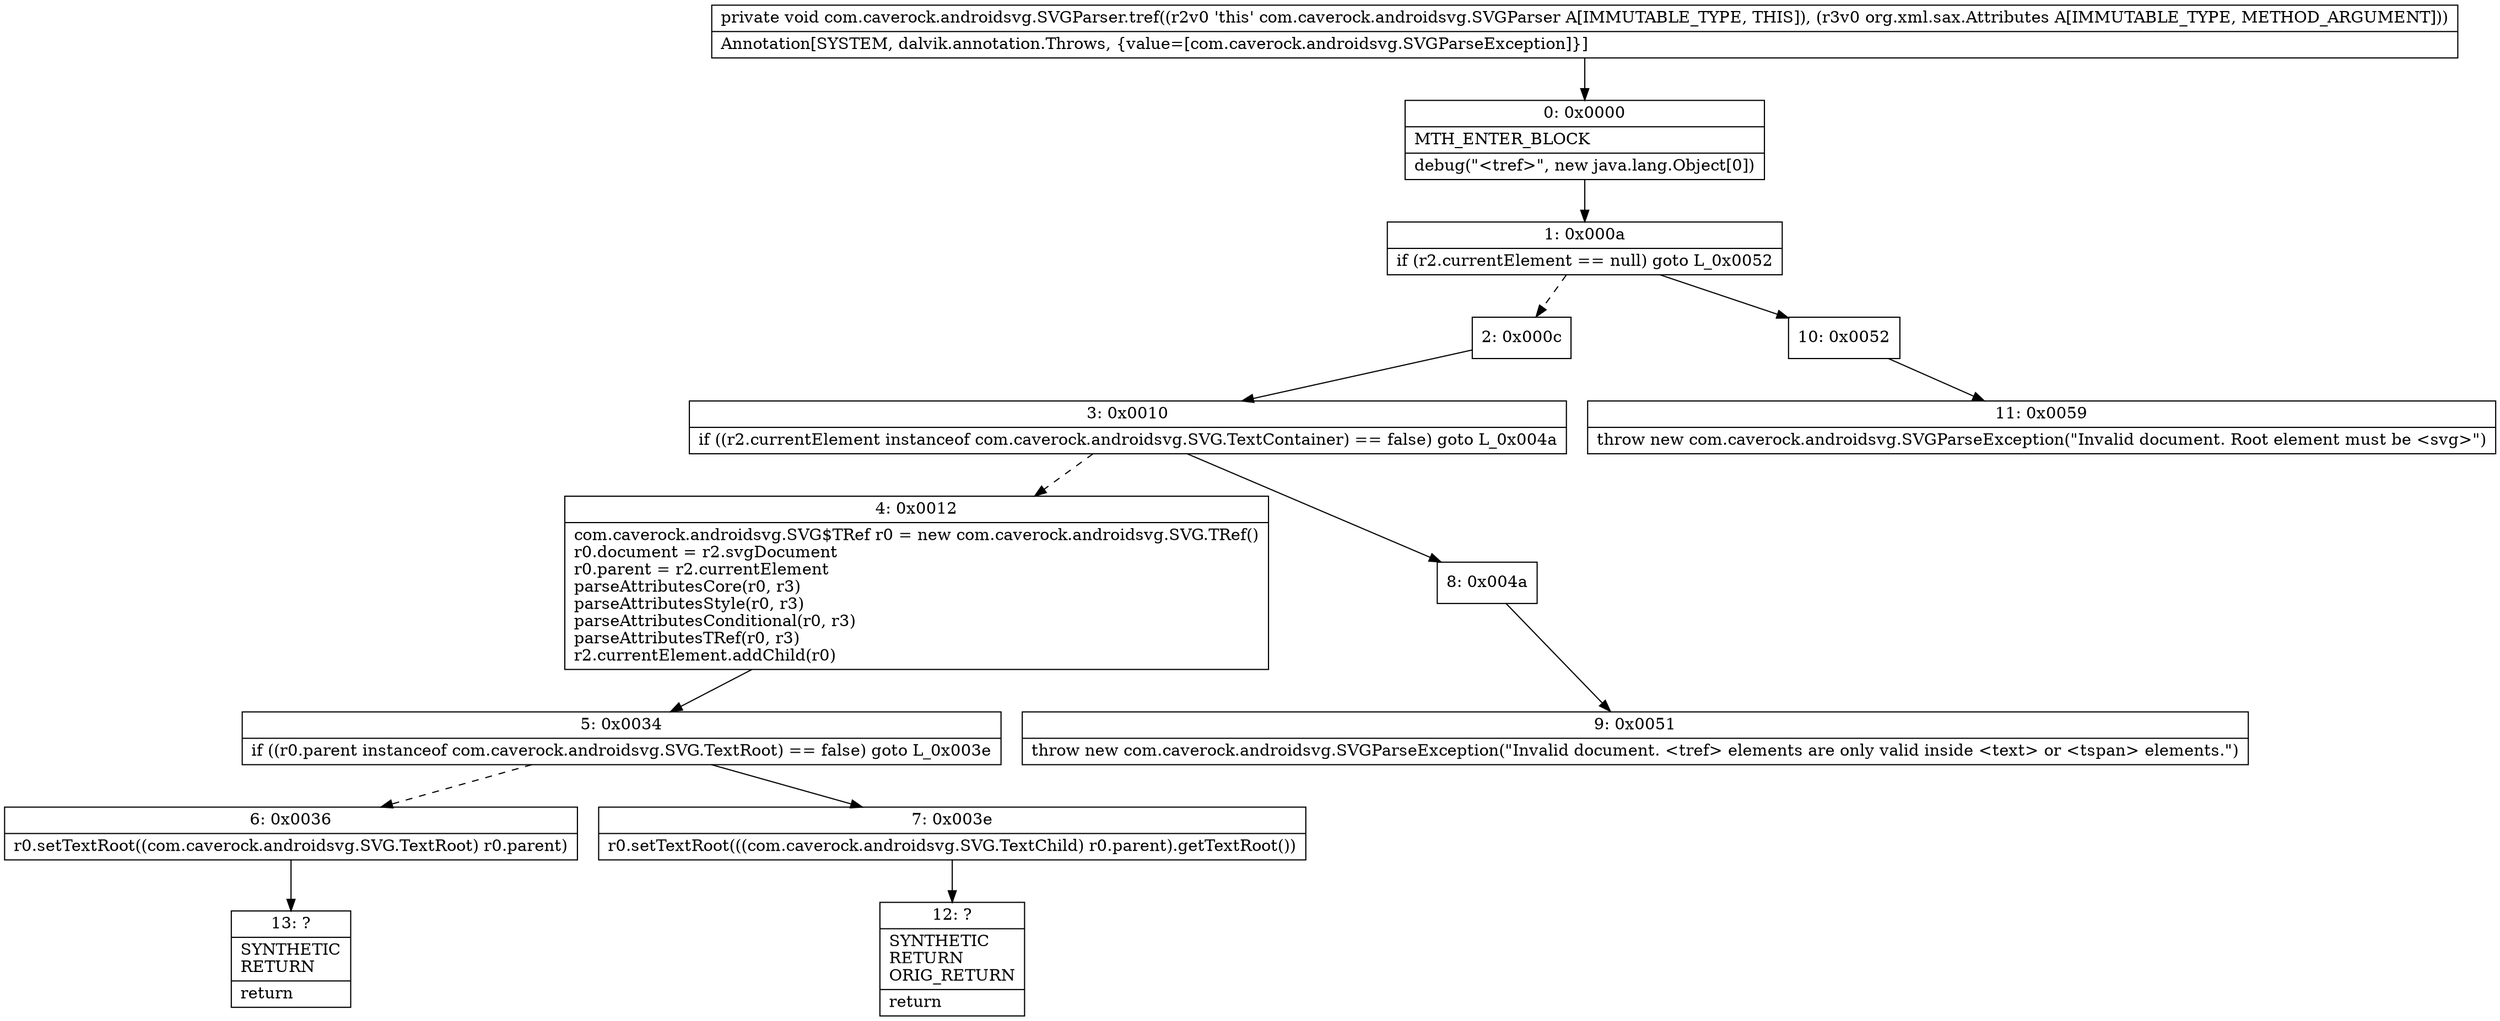 digraph "CFG forcom.caverock.androidsvg.SVGParser.tref(Lorg\/xml\/sax\/Attributes;)V" {
Node_0 [shape=record,label="{0\:\ 0x0000|MTH_ENTER_BLOCK\l|debug(\"\<tref\>\", new java.lang.Object[0])\l}"];
Node_1 [shape=record,label="{1\:\ 0x000a|if (r2.currentElement == null) goto L_0x0052\l}"];
Node_2 [shape=record,label="{2\:\ 0x000c}"];
Node_3 [shape=record,label="{3\:\ 0x0010|if ((r2.currentElement instanceof com.caverock.androidsvg.SVG.TextContainer) == false) goto L_0x004a\l}"];
Node_4 [shape=record,label="{4\:\ 0x0012|com.caverock.androidsvg.SVG$TRef r0 = new com.caverock.androidsvg.SVG.TRef()\lr0.document = r2.svgDocument\lr0.parent = r2.currentElement\lparseAttributesCore(r0, r3)\lparseAttributesStyle(r0, r3)\lparseAttributesConditional(r0, r3)\lparseAttributesTRef(r0, r3)\lr2.currentElement.addChild(r0)\l}"];
Node_5 [shape=record,label="{5\:\ 0x0034|if ((r0.parent instanceof com.caverock.androidsvg.SVG.TextRoot) == false) goto L_0x003e\l}"];
Node_6 [shape=record,label="{6\:\ 0x0036|r0.setTextRoot((com.caverock.androidsvg.SVG.TextRoot) r0.parent)\l}"];
Node_7 [shape=record,label="{7\:\ 0x003e|r0.setTextRoot(((com.caverock.androidsvg.SVG.TextChild) r0.parent).getTextRoot())\l}"];
Node_8 [shape=record,label="{8\:\ 0x004a}"];
Node_9 [shape=record,label="{9\:\ 0x0051|throw new com.caverock.androidsvg.SVGParseException(\"Invalid document. \<tref\> elements are only valid inside \<text\> or \<tspan\> elements.\")\l}"];
Node_10 [shape=record,label="{10\:\ 0x0052}"];
Node_11 [shape=record,label="{11\:\ 0x0059|throw new com.caverock.androidsvg.SVGParseException(\"Invalid document. Root element must be \<svg\>\")\l}"];
Node_12 [shape=record,label="{12\:\ ?|SYNTHETIC\lRETURN\lORIG_RETURN\l|return\l}"];
Node_13 [shape=record,label="{13\:\ ?|SYNTHETIC\lRETURN\l|return\l}"];
MethodNode[shape=record,label="{private void com.caverock.androidsvg.SVGParser.tref((r2v0 'this' com.caverock.androidsvg.SVGParser A[IMMUTABLE_TYPE, THIS]), (r3v0 org.xml.sax.Attributes A[IMMUTABLE_TYPE, METHOD_ARGUMENT]))  | Annotation[SYSTEM, dalvik.annotation.Throws, \{value=[com.caverock.androidsvg.SVGParseException]\}]\l}"];
MethodNode -> Node_0;
Node_0 -> Node_1;
Node_1 -> Node_2[style=dashed];
Node_1 -> Node_10;
Node_2 -> Node_3;
Node_3 -> Node_4[style=dashed];
Node_3 -> Node_8;
Node_4 -> Node_5;
Node_5 -> Node_6[style=dashed];
Node_5 -> Node_7;
Node_6 -> Node_13;
Node_7 -> Node_12;
Node_8 -> Node_9;
Node_10 -> Node_11;
}

